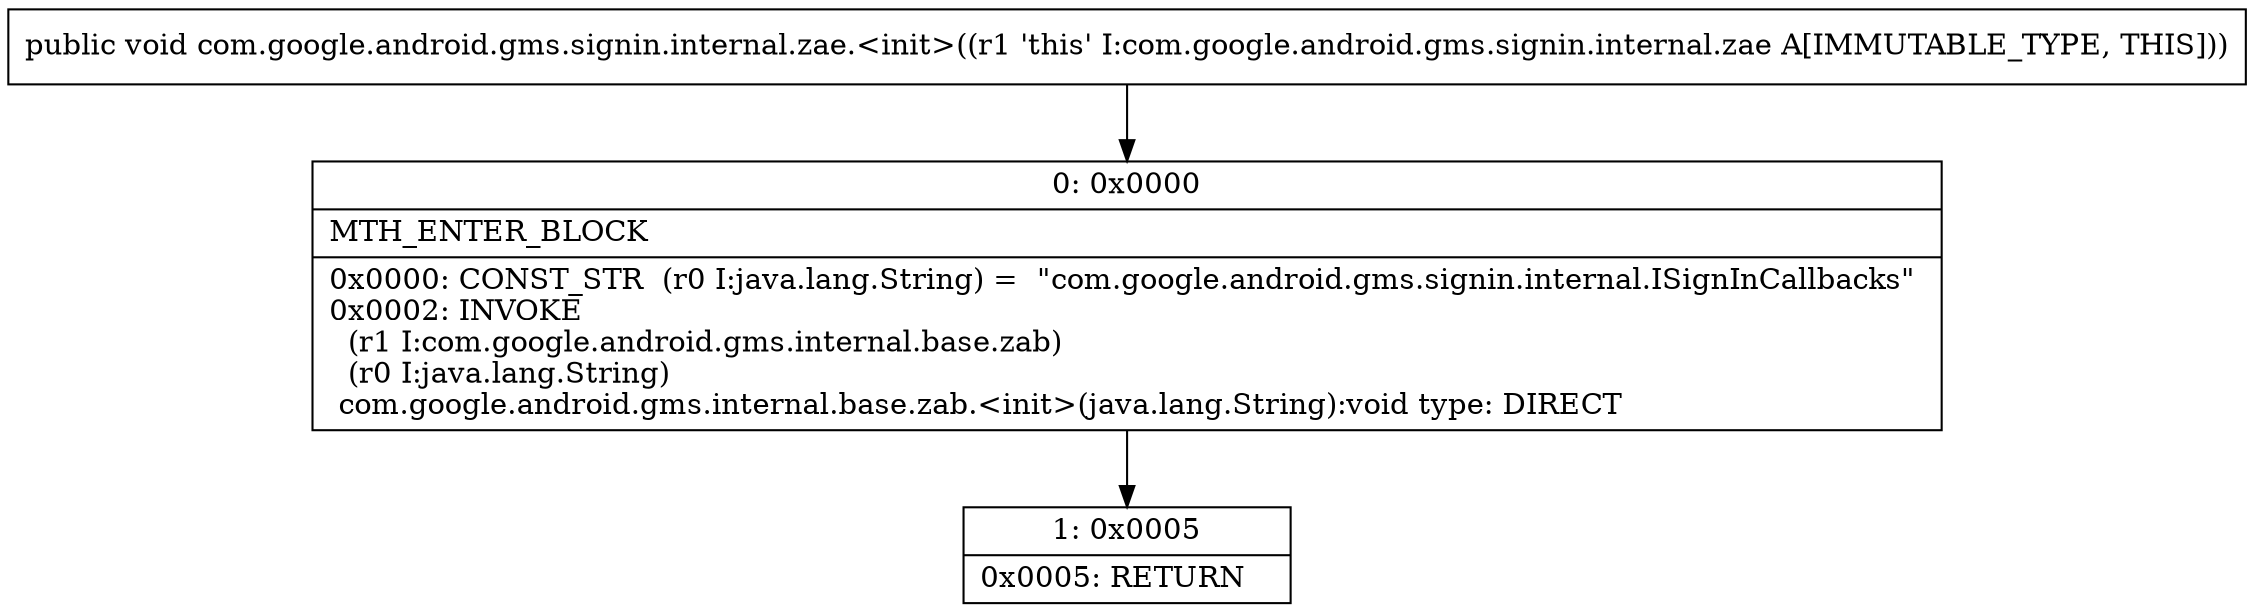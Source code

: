digraph "CFG forcom.google.android.gms.signin.internal.zae.\<init\>()V" {
Node_0 [shape=record,label="{0\:\ 0x0000|MTH_ENTER_BLOCK\l|0x0000: CONST_STR  (r0 I:java.lang.String) =  \"com.google.android.gms.signin.internal.ISignInCallbacks\" \l0x0002: INVOKE  \l  (r1 I:com.google.android.gms.internal.base.zab)\l  (r0 I:java.lang.String)\l com.google.android.gms.internal.base.zab.\<init\>(java.lang.String):void type: DIRECT \l}"];
Node_1 [shape=record,label="{1\:\ 0x0005|0x0005: RETURN   \l}"];
MethodNode[shape=record,label="{public void com.google.android.gms.signin.internal.zae.\<init\>((r1 'this' I:com.google.android.gms.signin.internal.zae A[IMMUTABLE_TYPE, THIS])) }"];
MethodNode -> Node_0;
Node_0 -> Node_1;
}

